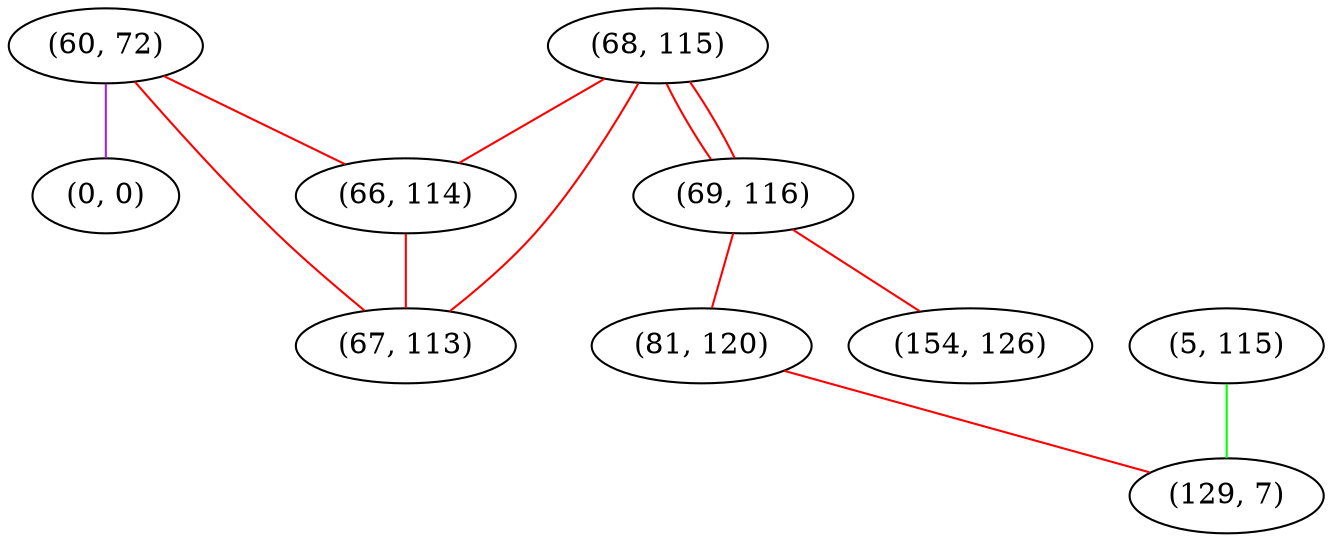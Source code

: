 graph "" {
"(60, 72)";
"(0, 0)";
"(68, 115)";
"(66, 114)";
"(69, 116)";
"(5, 115)";
"(81, 120)";
"(154, 126)";
"(129, 7)";
"(67, 113)";
"(60, 72)" -- "(67, 113)"  [color=red, key=0, weight=1];
"(60, 72)" -- "(0, 0)"  [color=purple, key=0, weight=4];
"(60, 72)" -- "(66, 114)"  [color=red, key=0, weight=1];
"(68, 115)" -- "(69, 116)"  [color=red, key=0, weight=1];
"(68, 115)" -- "(69, 116)"  [color=red, key=1, weight=1];
"(68, 115)" -- "(67, 113)"  [color=red, key=0, weight=1];
"(68, 115)" -- "(66, 114)"  [color=red, key=0, weight=1];
"(66, 114)" -- "(67, 113)"  [color=red, key=0, weight=1];
"(69, 116)" -- "(81, 120)"  [color=red, key=0, weight=1];
"(69, 116)" -- "(154, 126)"  [color=red, key=0, weight=1];
"(5, 115)" -- "(129, 7)"  [color=green, key=0, weight=2];
"(81, 120)" -- "(129, 7)"  [color=red, key=0, weight=1];
}

